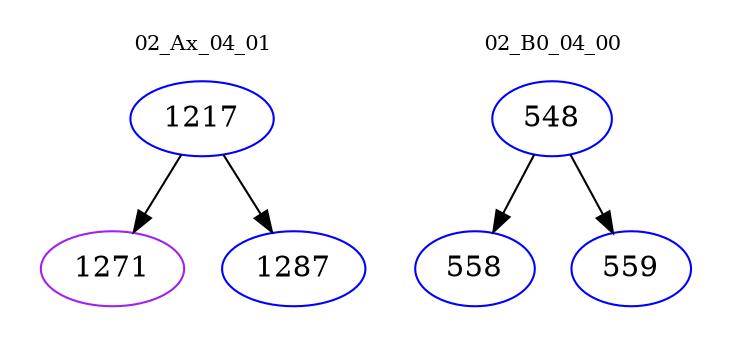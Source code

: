 digraph{
subgraph cluster_0 {
color = white
label = "02_Ax_04_01";
fontsize=10;
T0_1217 [label="1217", color="blue"]
T0_1217 -> T0_1271 [color="black"]
T0_1271 [label="1271", color="purple"]
T0_1217 -> T0_1287 [color="black"]
T0_1287 [label="1287", color="blue"]
}
subgraph cluster_1 {
color = white
label = "02_B0_04_00";
fontsize=10;
T1_548 [label="548", color="blue"]
T1_548 -> T1_558 [color="black"]
T1_558 [label="558", color="blue"]
T1_548 -> T1_559 [color="black"]
T1_559 [label="559", color="blue"]
}
}

